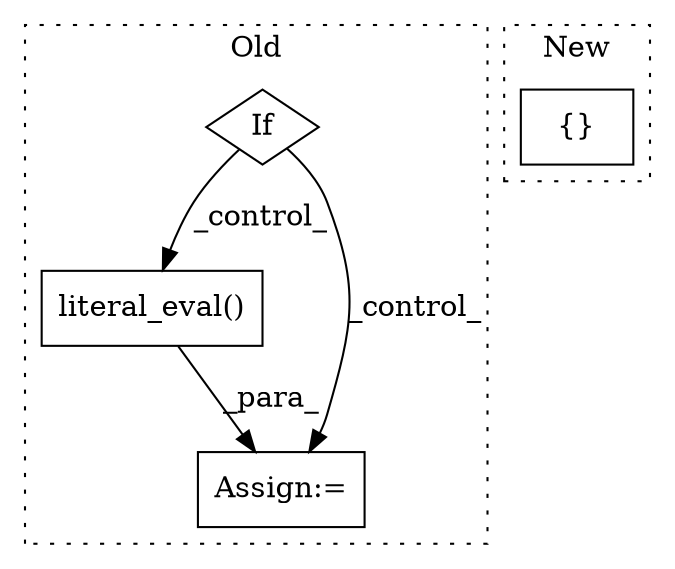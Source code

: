 digraph G {
subgraph cluster0 {
1 [label="literal_eval()" a="75" s="2424,2466" l="17,1" shape="box"];
3 [label="If" a="96" s="2313" l="0" shape="diamond"];
4 [label="Assign:=" a="68" s="2411" l="3" shape="box"];
label = "Old";
style="dotted";
}
subgraph cluster1 {
2 [label="{}" a="59" s="3576,3596" l="1,0" shape="box"];
label = "New";
style="dotted";
}
1 -> 4 [label="_para_"];
3 -> 1 [label="_control_"];
3 -> 4 [label="_control_"];
}